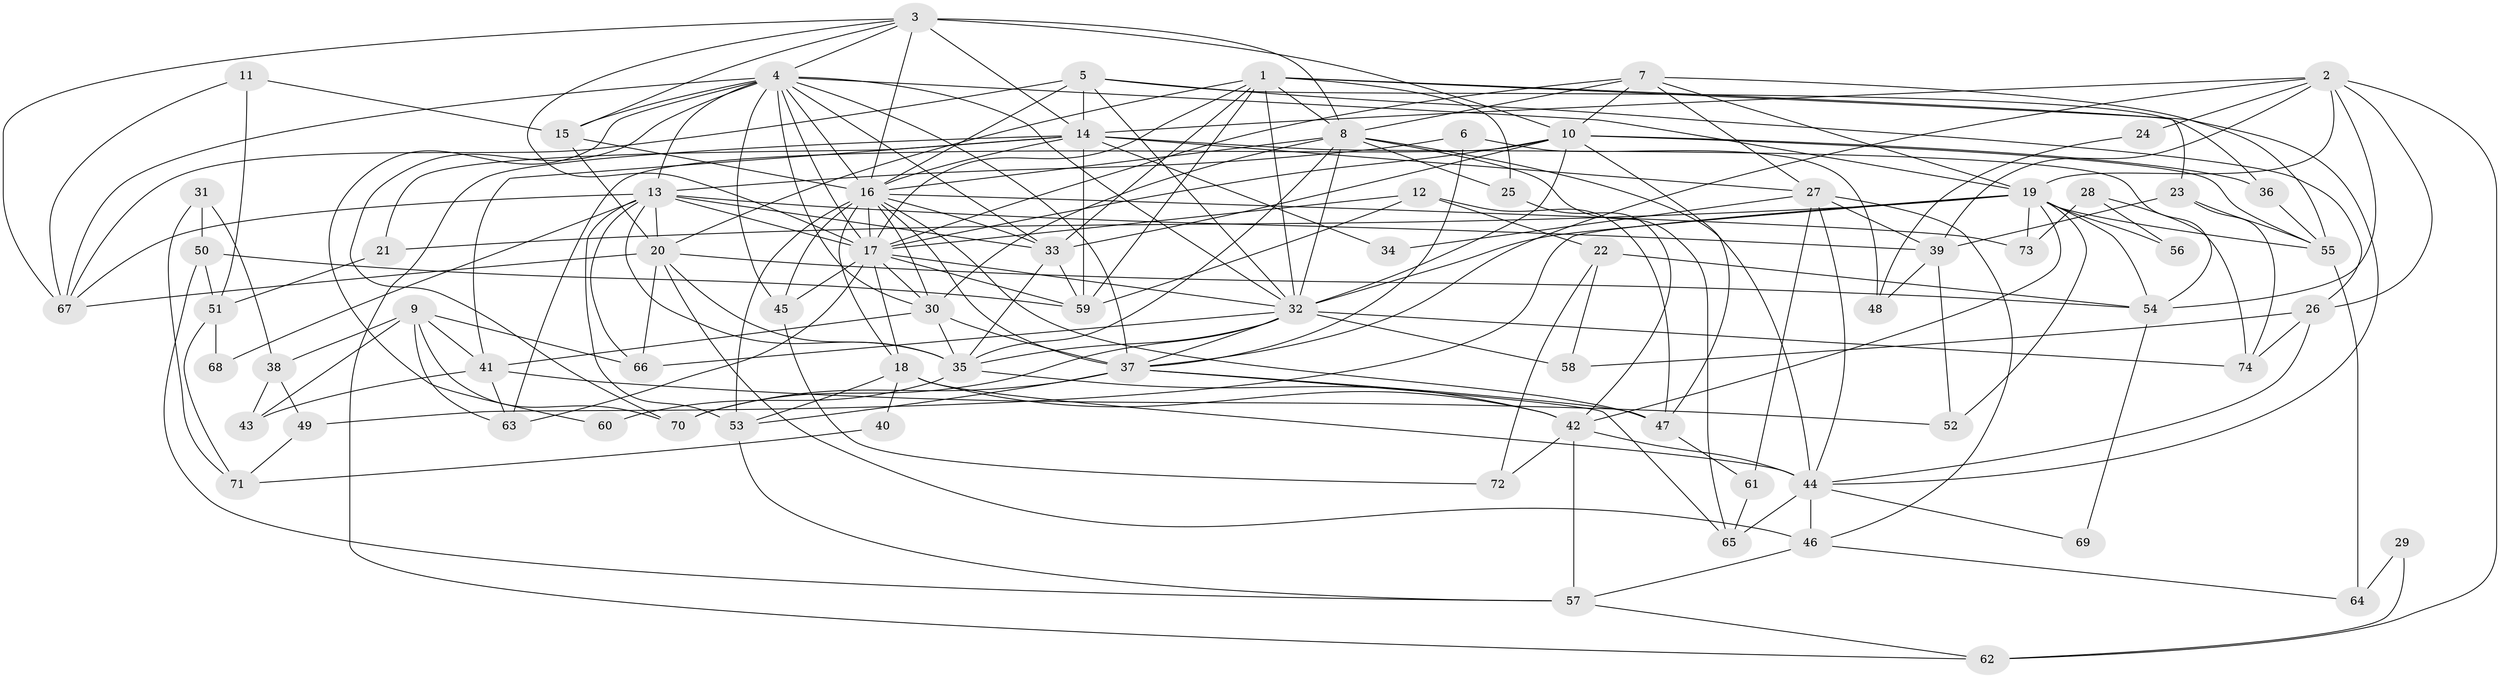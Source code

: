 // original degree distribution, {6: 0.06756756756756757, 2: 0.08783783783783784, 3: 0.2702702702702703, 8: 0.006756756756756757, 4: 0.35135135135135137, 5: 0.18243243243243243, 7: 0.033783783783783786}
// Generated by graph-tools (version 1.1) at 2025/36/03/09/25 02:36:04]
// undirected, 74 vertices, 204 edges
graph export_dot {
graph [start="1"]
  node [color=gray90,style=filled];
  1;
  2;
  3;
  4;
  5;
  6;
  7;
  8;
  9;
  10;
  11;
  12;
  13;
  14;
  15;
  16;
  17;
  18;
  19;
  20;
  21;
  22;
  23;
  24;
  25;
  26;
  27;
  28;
  29;
  30;
  31;
  32;
  33;
  34;
  35;
  36;
  37;
  38;
  39;
  40;
  41;
  42;
  43;
  44;
  45;
  46;
  47;
  48;
  49;
  50;
  51;
  52;
  53;
  54;
  55;
  56;
  57;
  58;
  59;
  60;
  61;
  62;
  63;
  64;
  65;
  66;
  67;
  68;
  69;
  70;
  71;
  72;
  73;
  74;
  1 -- 8 [weight=1.0];
  1 -- 17 [weight=2.0];
  1 -- 20 [weight=1.0];
  1 -- 23 [weight=1.0];
  1 -- 25 [weight=1.0];
  1 -- 32 [weight=1.0];
  1 -- 33 [weight=1.0];
  1 -- 44 [weight=1.0];
  1 -- 59 [weight=1.0];
  2 -- 14 [weight=1.0];
  2 -- 19 [weight=1.0];
  2 -- 24 [weight=1.0];
  2 -- 26 [weight=1.0];
  2 -- 37 [weight=1.0];
  2 -- 39 [weight=1.0];
  2 -- 54 [weight=1.0];
  2 -- 62 [weight=1.0];
  3 -- 4 [weight=1.0];
  3 -- 8 [weight=1.0];
  3 -- 10 [weight=2.0];
  3 -- 14 [weight=1.0];
  3 -- 15 [weight=1.0];
  3 -- 16 [weight=1.0];
  3 -- 17 [weight=1.0];
  3 -- 67 [weight=1.0];
  4 -- 13 [weight=1.0];
  4 -- 15 [weight=1.0];
  4 -- 16 [weight=1.0];
  4 -- 17 [weight=1.0];
  4 -- 19 [weight=1.0];
  4 -- 30 [weight=2.0];
  4 -- 32 [weight=2.0];
  4 -- 33 [weight=1.0];
  4 -- 37 [weight=1.0];
  4 -- 45 [weight=1.0];
  4 -- 60 [weight=1.0];
  4 -- 67 [weight=1.0];
  4 -- 70 [weight=1.0];
  5 -- 14 [weight=1.0];
  5 -- 16 [weight=2.0];
  5 -- 26 [weight=1.0];
  5 -- 32 [weight=1.0];
  5 -- 36 [weight=1.0];
  5 -- 67 [weight=1.0];
  6 -- 13 [weight=1.0];
  6 -- 37 [weight=1.0];
  6 -- 48 [weight=1.0];
  7 -- 8 [weight=1.0];
  7 -- 10 [weight=1.0];
  7 -- 17 [weight=1.0];
  7 -- 19 [weight=1.0];
  7 -- 27 [weight=1.0];
  7 -- 55 [weight=1.0];
  8 -- 16 [weight=1.0];
  8 -- 25 [weight=1.0];
  8 -- 30 [weight=1.0];
  8 -- 32 [weight=3.0];
  8 -- 35 [weight=1.0];
  8 -- 44 [weight=1.0];
  8 -- 65 [weight=1.0];
  9 -- 38 [weight=1.0];
  9 -- 41 [weight=2.0];
  9 -- 43 [weight=1.0];
  9 -- 63 [weight=1.0];
  9 -- 66 [weight=1.0];
  9 -- 70 [weight=1.0];
  10 -- 17 [weight=1.0];
  10 -- 32 [weight=1.0];
  10 -- 33 [weight=1.0];
  10 -- 36 [weight=1.0];
  10 -- 47 [weight=1.0];
  10 -- 55 [weight=1.0];
  10 -- 63 [weight=1.0];
  11 -- 15 [weight=1.0];
  11 -- 51 [weight=1.0];
  11 -- 67 [weight=1.0];
  12 -- 17 [weight=1.0];
  12 -- 22 [weight=1.0];
  12 -- 47 [weight=1.0];
  12 -- 59 [weight=1.0];
  13 -- 17 [weight=2.0];
  13 -- 20 [weight=1.0];
  13 -- 33 [weight=1.0];
  13 -- 35 [weight=1.0];
  13 -- 39 [weight=1.0];
  13 -- 53 [weight=1.0];
  13 -- 66 [weight=1.0];
  13 -- 67 [weight=1.0];
  13 -- 68 [weight=1.0];
  14 -- 16 [weight=1.0];
  14 -- 21 [weight=1.0];
  14 -- 27 [weight=1.0];
  14 -- 34 [weight=1.0];
  14 -- 41 [weight=1.0];
  14 -- 54 [weight=1.0];
  14 -- 59 [weight=2.0];
  14 -- 62 [weight=1.0];
  15 -- 16 [weight=1.0];
  15 -- 20 [weight=1.0];
  16 -- 17 [weight=1.0];
  16 -- 18 [weight=1.0];
  16 -- 30 [weight=1.0];
  16 -- 33 [weight=1.0];
  16 -- 37 [weight=1.0];
  16 -- 45 [weight=1.0];
  16 -- 47 [weight=1.0];
  16 -- 53 [weight=1.0];
  16 -- 73 [weight=1.0];
  17 -- 18 [weight=1.0];
  17 -- 30 [weight=1.0];
  17 -- 32 [weight=1.0];
  17 -- 45 [weight=1.0];
  17 -- 59 [weight=1.0];
  17 -- 63 [weight=1.0];
  18 -- 40 [weight=1.0];
  18 -- 42 [weight=1.0];
  18 -- 44 [weight=2.0];
  18 -- 53 [weight=1.0];
  19 -- 21 [weight=2.0];
  19 -- 32 [weight=1.0];
  19 -- 42 [weight=1.0];
  19 -- 49 [weight=1.0];
  19 -- 52 [weight=1.0];
  19 -- 54 [weight=1.0];
  19 -- 55 [weight=1.0];
  19 -- 56 [weight=1.0];
  19 -- 73 [weight=1.0];
  20 -- 35 [weight=2.0];
  20 -- 46 [weight=1.0];
  20 -- 54 [weight=1.0];
  20 -- 66 [weight=1.0];
  20 -- 67 [weight=1.0];
  21 -- 51 [weight=1.0];
  22 -- 54 [weight=1.0];
  22 -- 58 [weight=1.0];
  22 -- 72 [weight=1.0];
  23 -- 39 [weight=1.0];
  23 -- 55 [weight=1.0];
  23 -- 74 [weight=1.0];
  24 -- 48 [weight=1.0];
  25 -- 42 [weight=1.0];
  26 -- 44 [weight=1.0];
  26 -- 58 [weight=1.0];
  26 -- 74 [weight=1.0];
  27 -- 34 [weight=2.0];
  27 -- 39 [weight=1.0];
  27 -- 44 [weight=1.0];
  27 -- 46 [weight=1.0];
  27 -- 61 [weight=1.0];
  28 -- 56 [weight=1.0];
  28 -- 73 [weight=1.0];
  28 -- 74 [weight=1.0];
  29 -- 62 [weight=1.0];
  29 -- 64 [weight=1.0];
  30 -- 35 [weight=1.0];
  30 -- 37 [weight=1.0];
  30 -- 41 [weight=2.0];
  31 -- 38 [weight=1.0];
  31 -- 50 [weight=1.0];
  31 -- 71 [weight=1.0];
  32 -- 35 [weight=1.0];
  32 -- 37 [weight=1.0];
  32 -- 58 [weight=2.0];
  32 -- 66 [weight=1.0];
  32 -- 70 [weight=1.0];
  32 -- 74 [weight=1.0];
  33 -- 35 [weight=1.0];
  33 -- 59 [weight=1.0];
  35 -- 42 [weight=1.0];
  35 -- 60 [weight=1.0];
  36 -- 55 [weight=1.0];
  37 -- 47 [weight=1.0];
  37 -- 53 [weight=1.0];
  37 -- 65 [weight=1.0];
  37 -- 70 [weight=2.0];
  38 -- 43 [weight=1.0];
  38 -- 49 [weight=1.0];
  39 -- 48 [weight=1.0];
  39 -- 52 [weight=1.0];
  40 -- 71 [weight=1.0];
  41 -- 43 [weight=1.0];
  41 -- 52 [weight=1.0];
  41 -- 63 [weight=1.0];
  42 -- 44 [weight=1.0];
  42 -- 57 [weight=1.0];
  42 -- 72 [weight=1.0];
  44 -- 46 [weight=1.0];
  44 -- 65 [weight=1.0];
  44 -- 69 [weight=1.0];
  45 -- 72 [weight=1.0];
  46 -- 57 [weight=1.0];
  46 -- 64 [weight=1.0];
  47 -- 61 [weight=1.0];
  49 -- 71 [weight=1.0];
  50 -- 51 [weight=1.0];
  50 -- 57 [weight=1.0];
  50 -- 59 [weight=1.0];
  51 -- 68 [weight=1.0];
  51 -- 71 [weight=1.0];
  53 -- 57 [weight=1.0];
  54 -- 69 [weight=1.0];
  55 -- 64 [weight=1.0];
  57 -- 62 [weight=1.0];
  61 -- 65 [weight=1.0];
}
